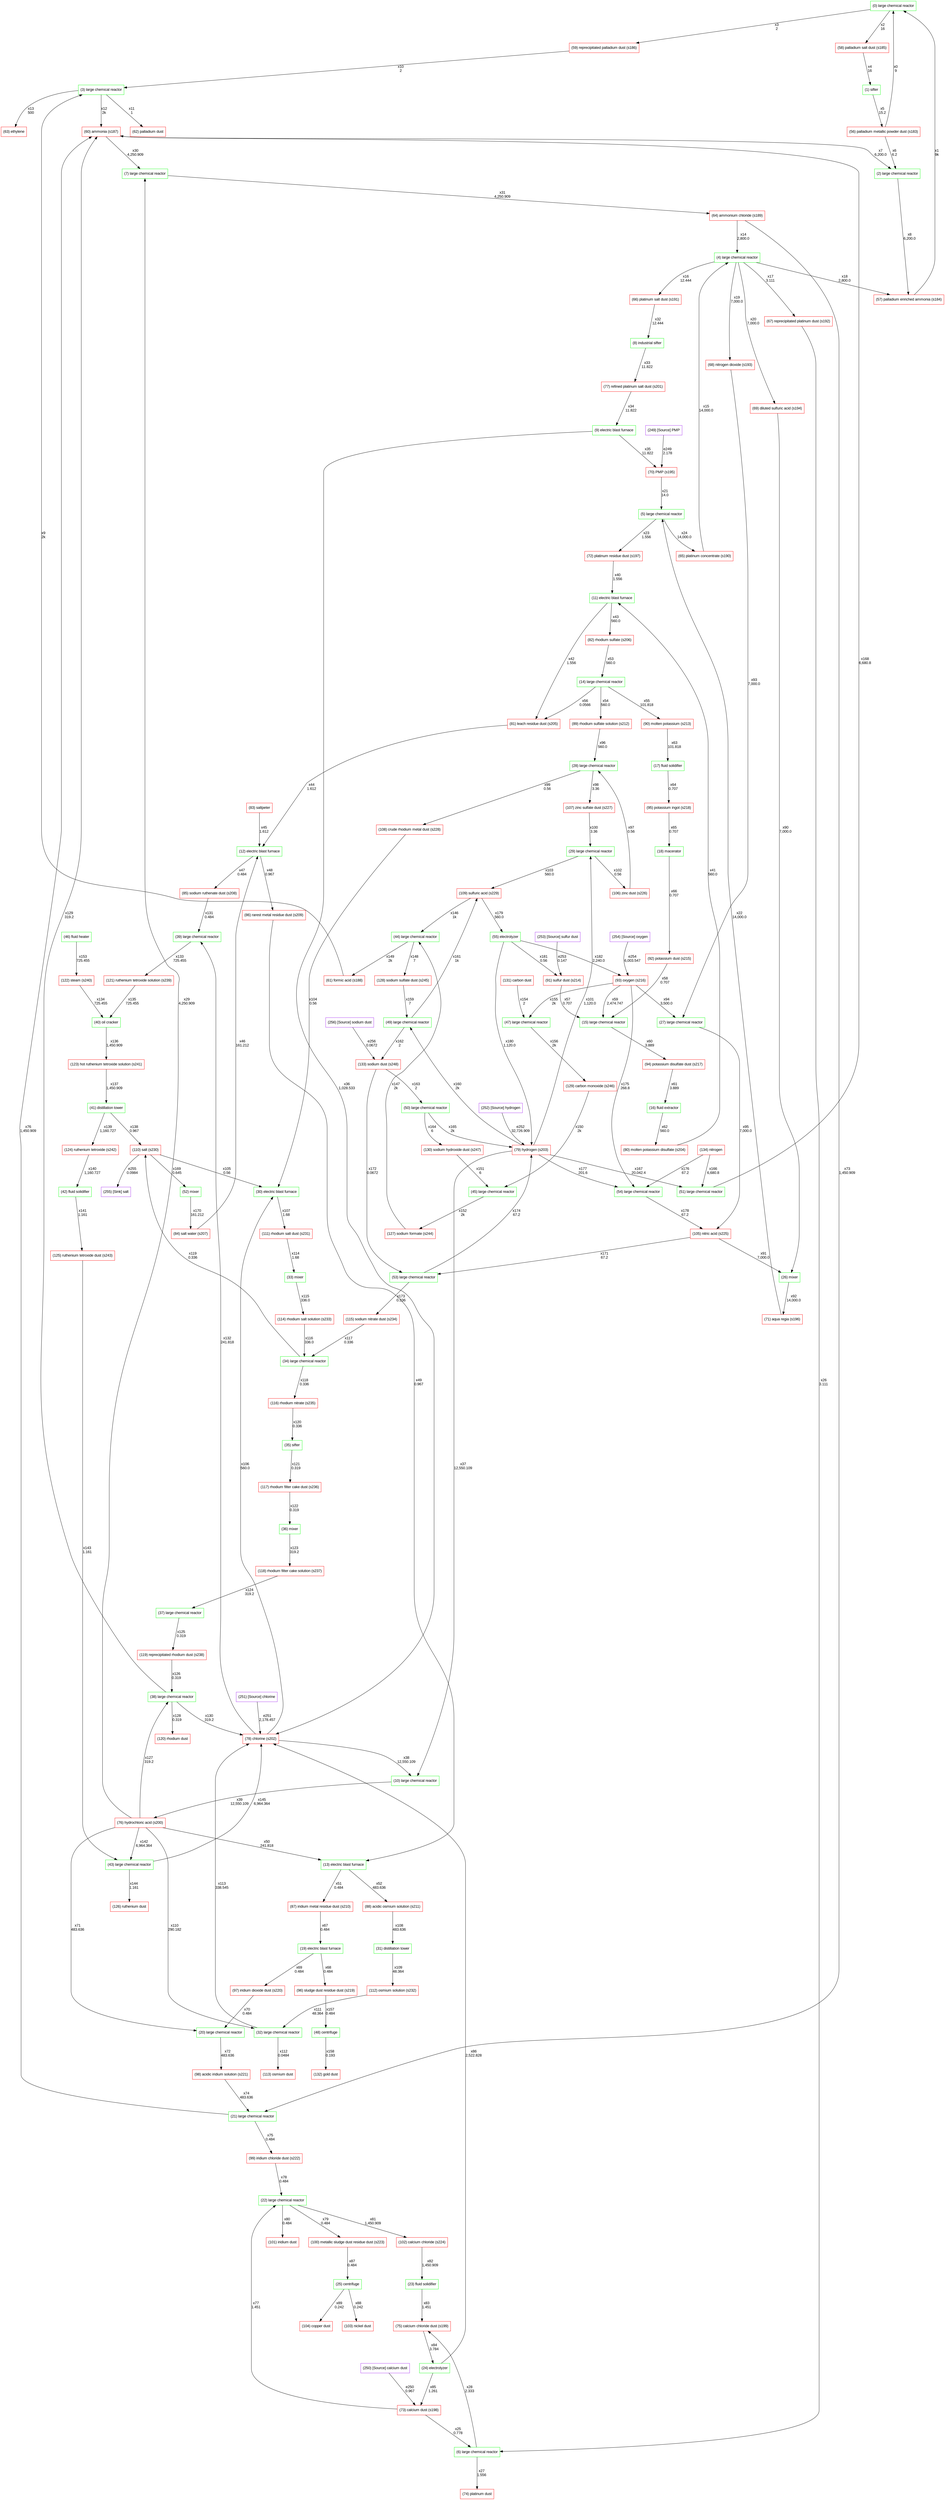 digraph "" {
	graph [newrank=true,
		nodesep=0.5,
		rankdir=TB,
		ranksep=1.25,
		splines=spline,
		"strict"=false
	];
	node [label="\N"];
	0	[color=green,
		fontname=arial,
		label="(0) large chemical reactor",
		shape=box];
	58	[color=red,
		fontname=arial,
		label="(58) palladium salt dust (s185)",
		shape=box];
	0 -> 58	[key=0,
		fontname=arial,
		label="x2
16",
		object="EdgeData(name='palladium salt dust', base_quant=-1)"];
	59	[color=red,
		fontname=arial,
		label="(59) reprecipitated palladium dust (s186)",
		shape=box];
	0 -> 59	[key=0,
		fontname=arial,
		label="x3
2",
		object="EdgeData(name='reprecipitated palladium dust', base_quant=-1)"];
	1	[color=green,
		fontname=arial,
		label="(1) sifter",
		shape=box];
	56	[color=red,
		fontname=arial,
		label="(56) palladium metallic powder dust (s183)",
		shape=box];
	1 -> 56	[key=0,
		fontname=arial,
		label="x5
15.2",
		object="EdgeData(name='palladium metallic powder dust', base_quant=-1)"];
	2	[color=green,
		fontname=arial,
		label="(2) large chemical reactor",
		shape=box];
	57	[color=red,
		fontname=arial,
		label="(57) palladium enriched ammonia (s184)",
		shape=box];
	2 -> 57	[key=0,
		fontname=arial,
		label="x8
6,200.0",
		object="EdgeData(name='palladium enriched ammonia', base_quant=-1)"];
	3	[color=green,
		fontname=arial,
		label="(3) large chemical reactor",
		shape=box];
	60	[color=red,
		fontname=arial,
		label="(60) ammonia (s187)",
		shape=box];
	3 -> 60	[key=0,
		fontname=arial,
		label="x12
2k",
		object="EdgeData(name='ammonia', base_quant=-1)"];
	62	[color=red,
		fontname=arial,
		label="(62) palladium dust",
		shape=box];
	3 -> 62	[key=0,
		fontname=arial,
		label="x11
1",
		object="EdgeData(name='palladium dust', base_quant=-1)"];
	63	[color=red,
		fontname=arial,
		label="(63) ethylene",
		shape=box];
	3 -> 63	[key=0,
		fontname=arial,
		label="x13
500",
		object="EdgeData(name='ethylene', base_quant=-1)"];
	4	[color=green,
		fontname=arial,
		label="(4) large chemical reactor",
		shape=box];
	4 -> 57	[key=0,
		fontname=arial,
		label="x18
2,800.0",
		object="EdgeData(name='palladium enriched ammonia', base_quant=-1)"];
	66	[color=red,
		fontname=arial,
		label="(66) platinum salt dust (s191)",
		shape=box];
	4 -> 66	[key=0,
		fontname=arial,
		label="x16
12.444",
		object="EdgeData(name='platinum salt dust', base_quant=-1)"];
	67	[color=red,
		fontname=arial,
		label="(67) reprecipitated platinum dust (s192)",
		shape=box];
	4 -> 67	[key=0,
		fontname=arial,
		label="x17
3.111",
		object="EdgeData(name='reprecipitated platinum dust', base_quant=-1)"];
	68	[color=red,
		fontname=arial,
		label="(68) nitrogen dioxide (s193)",
		shape=box];
	4 -> 68	[key=0,
		fontname=arial,
		label="x19
7,000.0",
		object="EdgeData(name='nitrogen dioxide', base_quant=-1)"];
	69	[color=red,
		fontname=arial,
		label="(69) diluted sulfuric acid (s194)",
		shape=box];
	4 -> 69	[key=0,
		fontname=arial,
		label="x20
7,000.0",
		object="EdgeData(name='diluted sulfuric acid', base_quant=-1)"];
	5	[color=green,
		fontname=arial,
		label="(5) large chemical reactor",
		shape=box];
	65	[color=red,
		fontname=arial,
		label="(65) platinum concentrate (s190)",
		shape=box];
	5 -> 65	[key=0,
		fontname=arial,
		label="x24
14,000.0",
		object="EdgeData(name='platinum concentrate', base_quant=-1)"];
	72	[color=red,
		fontname=arial,
		label="(72) platinum residue dust (s197)",
		shape=box];
	5 -> 72	[key=0,
		fontname=arial,
		label="x23
1.556",
		object="EdgeData(name='platinum residue dust', base_quant=-1)"];
	6	[color=green,
		fontname=arial,
		label="(6) large chemical reactor",
		shape=box];
	74	[color=red,
		fontname=arial,
		label="(74) platinum dust",
		shape=box];
	6 -> 74	[key=0,
		fontname=arial,
		label="x27
1.556",
		object="EdgeData(name='platinum dust', base_quant=-1)"];
	75	[color=red,
		fontname=arial,
		label="(75) calcium chloride dust (s199)",
		shape=box];
	6 -> 75	[key=0,
		fontname=arial,
		label="x28
2.333",
		object="EdgeData(name='calcium chloride dust', base_quant=-1)"];
	7	[color=green,
		fontname=arial,
		label="(7) large chemical reactor",
		shape=box];
	64	[color=red,
		fontname=arial,
		label="(64) ammonium chloride (s189)",
		shape=box];
	7 -> 64	[key=0,
		fontname=arial,
		label="x31
4,250.909",
		object="EdgeData(name='ammonium chloride', base_quant=-1)"];
	8	[color=green,
		fontname=arial,
		label="(8) industrial sifter",
		shape=box];
	77	[color=red,
		fontname=arial,
		label="(77) refined platinum salt dust (s201)",
		shape=box];
	8 -> 77	[key=0,
		fontname=arial,
		label="x33
11.822",
		object="EdgeData(name='refined platinum salt dust', base_quant=-1)"];
	9	[color=green,
		fontname=arial,
		label="(9) electric blast furnace",
		shape=box];
	70	[color=red,
		fontname=arial,
		label="(70) PMP (s195)",
		shape=box];
	9 -> 70	[key=0,
		fontname=arial,
		label="x35
11.822",
		object="EdgeData(name='PMP', base_quant=-1)"];
	78	[color=red,
		fontname=arial,
		label="(78) chlorine (s202)",
		shape=box];
	9 -> 78	[key=0,
		fontname=arial,
		label="x36
1,028.533",
		object="EdgeData(name='chlorine', base_quant=-1)"];
	10	[color=green,
		fontname=arial,
		label="(10) large chemical reactor",
		shape=box];
	76	[color=red,
		fontname=arial,
		label="(76) hydrochloric acid (s200)",
		shape=box];
	10 -> 76	[key=0,
		fontname=arial,
		label="x39
12,550.109",
		object="EdgeData(name='hydrochloric acid', base_quant=-1)"];
	11	[color=green,
		fontname=arial,
		label="(11) electric blast furnace",
		shape=box];
	81	[color=red,
		fontname=arial,
		label="(81) leach residue dust (s205)",
		shape=box];
	11 -> 81	[key=0,
		fontname=arial,
		label="x42
1.556",
		object="EdgeData(name='leach residue dust', base_quant=-1)"];
	82	[color=red,
		fontname=arial,
		label="(82) rhodium sulfate (s206)",
		shape=box];
	11 -> 82	[key=0,
		fontname=arial,
		label="x43
560.0",
		object="EdgeData(name='rhodium sulfate', base_quant=-1)"];
	12	[color=green,
		fontname=arial,
		label="(12) electric blast furnace",
		shape=box];
	85	[color=red,
		fontname=arial,
		label="(85) sodium ruthenate dust (s208)",
		shape=box];
	12 -> 85	[key=0,
		fontname=arial,
		label="x47
0.484",
		object="EdgeData(name='sodium ruthenate dust', base_quant=-1)"];
	86	[color=red,
		fontname=arial,
		label="(86) rarest metal residue dust (s209)",
		shape=box];
	12 -> 86	[key=0,
		fontname=arial,
		label="x48
0.967",
		object="EdgeData(name='rarest metal residue dust', base_quant=-1)"];
	13	[color=green,
		fontname=arial,
		label="(13) electric blast furnace",
		shape=box];
	87	[color=red,
		fontname=arial,
		label="(87) iridium metal residue dust (s210)",
		shape=box];
	13 -> 87	[key=0,
		fontname=arial,
		label="x51
0.484",
		object="EdgeData(name='iridium metal residue dust', base_quant=-1)"];
	88	[color=red,
		fontname=arial,
		label="(88) acidic osmium solution (s211)",
		shape=box];
	13 -> 88	[key=0,
		fontname=arial,
		label="x52
483.636",
		object="EdgeData(name='acidic osmium solution', base_quant=-1)"];
	14	[color=green,
		fontname=arial,
		label="(14) large chemical reactor",
		shape=box];
	14 -> 81	[key=0,
		fontname=arial,
		label="x56
0.0566",
		object="EdgeData(name='leach residue dust', base_quant=-1)"];
	89	[color=red,
		fontname=arial,
		label="(89) rhodium sulfate solution (s212)",
		shape=box];
	14 -> 89	[key=0,
		fontname=arial,
		label="x54
560.0",
		object="EdgeData(name='rhodium sulfate solution', base_quant=-1)"];
	90	[color=red,
		fontname=arial,
		label="(90) molten potassium (s213)",
		shape=box];
	14 -> 90	[key=0,
		fontname=arial,
		label="x55
101.818",
		object="EdgeData(name='molten potassium', base_quant=-1)"];
	15	[color=green,
		fontname=arial,
		label="(15) large chemical reactor",
		shape=box];
	94	[color=red,
		fontname=arial,
		label="(94) potassium disulfate dust (s217)",
		shape=box];
	15 -> 94	[key=0,
		fontname=arial,
		label="x60
3.889",
		object="EdgeData(name='potassium disulfate dust', base_quant=-1)"];
	16	[color=green,
		fontname=arial,
		label="(16) fluid extractor",
		shape=box];
	80	[color=red,
		fontname=arial,
		label="(80) molten potassium disulfate (s204)",
		shape=box];
	16 -> 80	[key=0,
		fontname=arial,
		label="x62
560.0",
		object="EdgeData(name='molten potassium disulfate', base_quant=-1)"];
	17	[color=green,
		fontname=arial,
		label="(17) fluid solidifier",
		shape=box];
	95	[color=red,
		fontname=arial,
		label="(95) potassium ingot (s218)",
		shape=box];
	17 -> 95	[key=0,
		fontname=arial,
		label="x64
0.707",
		object="EdgeData(name='potassium ingot', base_quant=-1)"];
	18	[color=green,
		fontname=arial,
		label="(18) macerator",
		shape=box];
	92	[color=red,
		fontname=arial,
		label="(92) potassium dust (s215)",
		shape=box];
	18 -> 92	[key=0,
		fontname=arial,
		label="x66
0.707",
		object="EdgeData(name='potassium dust', base_quant=-1)"];
	19	[color=green,
		fontname=arial,
		label="(19) electric blast furnace",
		shape=box];
	96	[color=red,
		fontname=arial,
		label="(96) sludge dust residue dust (s219)",
		shape=box];
	19 -> 96	[key=0,
		fontname=arial,
		label="x68
0.484",
		object="EdgeData(name='sludge dust residue dust', base_quant=-1)"];
	97	[color=red,
		fontname=arial,
		label="(97) iridium dioxide dust (s220)",
		shape=box];
	19 -> 97	[key=0,
		fontname=arial,
		label="x69
0.484",
		object="EdgeData(name='iridium dioxide dust', base_quant=-1)"];
	20	[color=green,
		fontname=arial,
		label="(20) large chemical reactor",
		shape=box];
	98	[color=red,
		fontname=arial,
		label="(98) acidic iridium solution (s221)",
		shape=box];
	20 -> 98	[key=0,
		fontname=arial,
		label="x72
483.636",
		object="EdgeData(name='acidic iridium solution', base_quant=-1)"];
	21	[color=green,
		fontname=arial,
		label="(21) large chemical reactor",
		shape=box];
	21 -> 60	[key=0,
		fontname=arial,
		label="x76
1,450.909",
		object="EdgeData(name='ammonia', base_quant=-1)"];
	99	[color=red,
		fontname=arial,
		label="(99) iridium chloride dust (s222)",
		shape=box];
	21 -> 99	[key=0,
		fontname=arial,
		label="x75
0.484",
		object="EdgeData(name='iridium chloride dust', base_quant=-1)"];
	22	[color=green,
		fontname=arial,
		label="(22) large chemical reactor",
		shape=box];
	100	[color=red,
		fontname=arial,
		label="(100) metallic sludge dust residue dust (s223)",
		shape=box];
	22 -> 100	[key=0,
		fontname=arial,
		label="x79
0.484",
		object="EdgeData(name='metallic sludge dust residue dust', base_quant=-1)"];
	101	[color=red,
		fontname=arial,
		label="(101) iridium dust",
		shape=box];
	22 -> 101	[key=0,
		fontname=arial,
		label="x80
0.484",
		object="EdgeData(name='iridium dust', base_quant=-1)"];
	102	[color=red,
		fontname=arial,
		label="(102) calcium chloride (s224)",
		shape=box];
	22 -> 102	[key=0,
		fontname=arial,
		label="x81
1,450.909",
		object="EdgeData(name='calcium chloride', base_quant=-1)"];
	23	[color=green,
		fontname=arial,
		label="(23) fluid solidifier",
		shape=box];
	23 -> 75	[key=0,
		fontname=arial,
		label="x83
1.451",
		object="EdgeData(name='calcium chloride dust', base_quant=-1)"];
	24	[color=green,
		fontname=arial,
		label="(24) electrolyzer",
		shape=box];
	73	[color=red,
		fontname=arial,
		label="(73) calcium dust (s198)",
		shape=box];
	24 -> 73	[key=0,
		fontname=arial,
		label="x85
1.261",
		object="EdgeData(name='calcium dust', base_quant=-1)"];
	24 -> 78	[key=0,
		fontname=arial,
		label="x86
2,522.828",
		object="EdgeData(name='chlorine', base_quant=-1)"];
	25	[color=green,
		fontname=arial,
		label="(25) centrifuge",
		shape=box];
	103	[color=red,
		fontname=arial,
		label="(103) nickel dust",
		shape=box];
	25 -> 103	[key=0,
		fontname=arial,
		label="x88
0.242",
		object="EdgeData(name='nickel dust', base_quant=-1)"];
	104	[color=red,
		fontname=arial,
		label="(104) copper dust",
		shape=box];
	25 -> 104	[key=0,
		fontname=arial,
		label="x89
0.242",
		object="EdgeData(name='copper dust', base_quant=-1)"];
	26	[color=green,
		fontname=arial,
		label="(26) mixer",
		shape=box];
	71	[color=red,
		fontname=arial,
		label="(71) aqua regia (s196)",
		shape=box];
	26 -> 71	[key=0,
		fontname=arial,
		label="x92
14,000.0",
		object="EdgeData(name='aqua regia', base_quant=-1)"];
	27	[color=green,
		fontname=arial,
		label="(27) large chemical reactor",
		shape=box];
	105	[color=red,
		fontname=arial,
		label="(105) nitric acid (s225)",
		shape=box];
	27 -> 105	[key=0,
		fontname=arial,
		label="x95
7,000.0",
		object="EdgeData(name='nitric acid', base_quant=-1)"];
	28	[color=green,
		fontname=arial,
		label="(28) large chemical reactor",
		shape=box];
	107	[color=red,
		fontname=arial,
		label="(107) zinc sulfate dust (s227)",
		shape=box];
	28 -> 107	[key=0,
		fontname=arial,
		label="x98
3.36",
		object="EdgeData(name='zinc sulfate dust', base_quant=-1)"];
	108	[color=red,
		fontname=arial,
		label="(108) crude rhodium metal dust (s228)",
		shape=box];
	28 -> 108	[key=0,
		fontname=arial,
		label="x99
0.56",
		object="EdgeData(name='crude rhodium metal dust', base_quant=-1)"];
	29	[color=green,
		fontname=arial,
		label="(29) large chemical reactor",
		shape=box];
	106	[color=red,
		fontname=arial,
		label="(106) zinc dust (s226)",
		shape=box];
	29 -> 106	[key=0,
		fontname=arial,
		label="x102
0.56",
		object="EdgeData(name='zinc dust', base_quant=-1)"];
	109	[color=red,
		fontname=arial,
		label="(109) sulfuric acid (s229)",
		shape=box];
	29 -> 109	[key=0,
		fontname=arial,
		label="x103
560.0",
		object="EdgeData(name='sulfuric acid', base_quant=-1)"];
	30	[color=green,
		fontname=arial,
		label="(30) electric blast furnace",
		shape=box];
	111	[color=red,
		fontname=arial,
		label="(111) rhodium salt dust (s231)",
		shape=box];
	30 -> 111	[key=0,
		fontname=arial,
		label="x107
1.68",
		object="EdgeData(name='rhodium salt dust', base_quant=-1)"];
	31	[color=green,
		fontname=arial,
		label="(31) distillation tower",
		shape=box];
	112	[color=red,
		fontname=arial,
		label="(112) osmium solution (s232)",
		shape=box];
	31 -> 112	[key=0,
		fontname=arial,
		label="x109
48.364",
		object="EdgeData(name='osmium solution', base_quant=-1)"];
	32	[color=green,
		fontname=arial,
		label="(32) large chemical reactor",
		shape=box];
	32 -> 78	[key=0,
		fontname=arial,
		label="x113
338.545",
		object="EdgeData(name='chlorine', base_quant=-1)"];
	113	[color=red,
		fontname=arial,
		label="(113) osmium dust",
		shape=box];
	32 -> 113	[key=0,
		fontname=arial,
		label="x112
0.0484",
		object="EdgeData(name='osmium dust', base_quant=-1)"];
	33	[color=green,
		fontname=arial,
		label="(33) mixer",
		shape=box];
	114	[color=red,
		fontname=arial,
		label="(114) rhodium salt solution (s233)",
		shape=box];
	33 -> 114	[key=0,
		fontname=arial,
		label="x115
336.0",
		object="EdgeData(name='rhodium salt solution', base_quant=-1)"];
	34	[color=green,
		fontname=arial,
		label="(34) large chemical reactor",
		shape=box];
	110	[color=red,
		fontname=arial,
		label="(110) salt (s230)",
		shape=box];
	34 -> 110	[key=0,
		fontname=arial,
		label="x119
0.336",
		object="EdgeData(name='salt', base_quant=-1)"];
	116	[color=red,
		fontname=arial,
		label="(116) rhodium nitrate (s235)",
		shape=box];
	34 -> 116	[key=0,
		fontname=arial,
		label="x118
0.336",
		object="EdgeData(name='rhodium nitrate', base_quant=-1)"];
	35	[color=green,
		fontname=arial,
		label="(35) sifter",
		shape=box];
	117	[color=red,
		fontname=arial,
		label="(117) rhodium filter cake dust (s236)",
		shape=box];
	35 -> 117	[key=0,
		fontname=arial,
		label="x121
0.319",
		object="EdgeData(name='rhodium filter cake dust', base_quant=-1)"];
	36	[color=green,
		fontname=arial,
		label="(36) mixer",
		shape=box];
	118	[color=red,
		fontname=arial,
		label="(118) rhodium filter cake solution (s237)",
		shape=box];
	36 -> 118	[key=0,
		fontname=arial,
		label="x123
319.2",
		object="EdgeData(name='rhodium filter cake solution', base_quant=-1)"];
	37	[color=green,
		fontname=arial,
		label="(37) large chemical reactor",
		shape=box];
	119	[color=red,
		fontname=arial,
		label="(119) reprecipitated rhodium dust (s238)",
		shape=box];
	37 -> 119	[key=0,
		fontname=arial,
		label="x125
0.319",
		object="EdgeData(name='reprecipitated rhodium dust', base_quant=-1)"];
	38	[color=green,
		fontname=arial,
		label="(38) large chemical reactor",
		shape=box];
	38 -> 60	[key=0,
		fontname=arial,
		label="x129
319.2",
		object="EdgeData(name='ammonia', base_quant=-1)"];
	38 -> 78	[key=0,
		fontname=arial,
		label="x130
319.2",
		object="EdgeData(name='chlorine', base_quant=-1)"];
	120	[color=red,
		fontname=arial,
		label="(120) rhodium dust",
		shape=box];
	38 -> 120	[key=0,
		fontname=arial,
		label="x128
0.319",
		object="EdgeData(name='rhodium dust', base_quant=-1)"];
	39	[color=green,
		fontname=arial,
		label="(39) large chemical reactor",
		shape=box];
	121	[color=red,
		fontname=arial,
		label="(121) ruthenium tetroxide solution (s239)",
		shape=box];
	39 -> 121	[key=0,
		fontname=arial,
		label="x133
725.455",
		object="EdgeData(name='ruthenium tetroxide solution', base_quant=-1)"];
	40	[color=green,
		fontname=arial,
		label="(40) oil cracker",
		shape=box];
	123	[color=red,
		fontname=arial,
		label="(123) hot ruthenium tetroxide solution (s241)",
		shape=box];
	40 -> 123	[key=0,
		fontname=arial,
		label="x136
1,450.909",
		object="EdgeData(name='hot ruthenium tetroxide solution', base_quant=-1)"];
	41	[color=green,
		fontname=arial,
		label="(41) distillation tower",
		shape=box];
	41 -> 110	[key=0,
		fontname=arial,
		label="x138
0.967",
		object="EdgeData(name='salt', base_quant=-1)"];
	124	[color=red,
		fontname=arial,
		label="(124) ruthenium tetroxide (s242)",
		shape=box];
	41 -> 124	[key=0,
		fontname=arial,
		label="x139
1,160.727",
		object="EdgeData(name='ruthenium tetroxide', base_quant=-1)"];
	42	[color=green,
		fontname=arial,
		label="(42) fluid solidifier",
		shape=box];
	125	[color=red,
		fontname=arial,
		label="(125) ruthenium tetroxide dust (s243)",
		shape=box];
	42 -> 125	[key=0,
		fontname=arial,
		label="x141
1.161",
		object="EdgeData(name='ruthenium tetroxide dust', base_quant=-1)"];
	43	[color=green,
		fontname=arial,
		label="(43) large chemical reactor",
		shape=box];
	43 -> 78	[key=0,
		fontname=arial,
		label="x145
6,964.364",
		object="EdgeData(name='chlorine', base_quant=-1)"];
	126	[color=red,
		fontname=arial,
		label="(126) ruthenium dust",
		shape=box];
	43 -> 126	[key=0,
		fontname=arial,
		label="x144
1.161",
		object="EdgeData(name='ruthenium dust', base_quant=-1)"];
	44	[color=green,
		fontname=arial,
		label="(44) large chemical reactor",
		shape=box];
	61	[color=red,
		fontname=arial,
		label="(61) formic acid (s188)",
		shape=box];
	44 -> 61	[key=0,
		fontname=arial,
		label="x149
2k",
		object="EdgeData(name='formic acid', base_quant=-1)"];
	128	[color=red,
		fontname=arial,
		label="(128) sodium sulfate dust (s245)",
		shape=box];
	44 -> 128	[key=0,
		fontname=arial,
		label="x148
7",
		object="EdgeData(name='sodium sulfate dust', base_quant=-1)"];
	45	[color=green,
		fontname=arial,
		label="(45) large chemical reactor",
		shape=box];
	127	[color=red,
		fontname=arial,
		label="(127) sodium formate (s244)",
		shape=box];
	45 -> 127	[key=0,
		fontname=arial,
		label="x152
2k",
		object="EdgeData(name='sodium formate', base_quant=-1)"];
	46	[color=green,
		fontname=arial,
		label="(46) fluid heater",
		shape=box];
	122	[color=red,
		fontname=arial,
		label="(122) steam (s240)",
		shape=box];
	46 -> 122	[key=0,
		fontname=arial,
		label="x153
725.455",
		object="EdgeData(name='steam', base_quant=-1)"];
	47	[color=green,
		fontname=arial,
		label="(47) large chemical reactor",
		shape=box];
	129	[color=red,
		fontname=arial,
		label="(129) carbon monoxide (s246)",
		shape=box];
	47 -> 129	[key=0,
		fontname=arial,
		label="x156
2k",
		object="EdgeData(name='carbon monoxide', base_quant=-1)"];
	48	[color=green,
		fontname=arial,
		label="(48) centrifuge",
		shape=box];
	132	[color=red,
		fontname=arial,
		label="(132) gold dust",
		shape=box];
	48 -> 132	[key=0,
		fontname=arial,
		label="x158
0.193",
		object="EdgeData(name='gold dust', base_quant=-1)"];
	49	[color=green,
		fontname=arial,
		label="(49) large chemical reactor",
		shape=box];
	49 -> 109	[key=0,
		fontname=arial,
		label="x161
1k",
		object="EdgeData(name='sulfuric acid', base_quant=-1)"];
	133	[color=red,
		fontname=arial,
		label="(133) sodium dust (s248)",
		shape=box];
	49 -> 133	[key=0,
		fontname=arial,
		label="x162
2",
		object="EdgeData(name='sodium dust', base_quant=-1)"];
	50	[color=green,
		fontname=arial,
		label="(50) large chemical reactor",
		shape=box];
	79	[color=red,
		fontname=arial,
		label="(79) hydrogen (s203)",
		shape=box];
	50 -> 79	[key=0,
		fontname=arial,
		label="x165
2k",
		object="EdgeData(name='hydrogen', base_quant=-1)"];
	130	[color=red,
		fontname=arial,
		label="(130) sodium hydroxide dust (s247)",
		shape=box];
	50 -> 130	[key=0,
		fontname=arial,
		label="x164
6",
		object="EdgeData(name='sodium hydroxide dust', base_quant=-1)"];
	51	[color=green,
		fontname=arial,
		label="(51) large chemical reactor",
		shape=box];
	51 -> 60	[key=0,
		fontname=arial,
		label="x168
6,680.8",
		object="EdgeData(name='ammonia', base_quant=-1)"];
	52	[color=green,
		fontname=arial,
		label="(52) mixer",
		shape=box];
	84	[color=red,
		fontname=arial,
		label="(84) salt water (s207)",
		shape=box];
	52 -> 84	[key=0,
		fontname=arial,
		label="x170
161.212",
		object="EdgeData(name='salt water', base_quant=-1)"];
	53	[color=green,
		fontname=arial,
		label="(53) large chemical reactor",
		shape=box];
	53 -> 79	[key=0,
		fontname=arial,
		label="x174
67.2",
		object="EdgeData(name='hydrogen', base_quant=-1)"];
	115	[color=red,
		fontname=arial,
		label="(115) sodium nitrate dust (s234)",
		shape=box];
	53 -> 115	[key=0,
		fontname=arial,
		label="x173
0.336",
		object="EdgeData(name='sodium nitrate dust', base_quant=-1)"];
	54	[color=green,
		fontname=arial,
		label="(54) large chemical reactor",
		shape=box];
	54 -> 105	[key=0,
		fontname=arial,
		label="x178
67.2",
		object="EdgeData(name='nitric acid', base_quant=-1)"];
	55	[color=green,
		fontname=arial,
		label="(55) electrolyzer",
		shape=box];
	55 -> 79	[key=0,
		fontname=arial,
		label="x180
1,120.0",
		object="EdgeData(name='hydrogen', base_quant=-1)"];
	91	[color=red,
		fontname=arial,
		label="(91) sulfur dust (s214)",
		shape=box];
	55 -> 91	[key=0,
		fontname=arial,
		label="x181
0.56",
		object="EdgeData(name='sulfur dust', base_quant=-1)"];
	93	[color=red,
		fontname=arial,
		label="(93) oxygen (s216)",
		shape=box];
	55 -> 93	[key=0,
		fontname=arial,
		label="x182
2,240.0",
		object="EdgeData(name='oxygen', base_quant=-1)"];
	56 -> 0	[key=0,
		fontname=arial,
		label="x0
9",
		object="EdgeData(name='palladium metallic powder dust', base_quant=-1)"];
	56 -> 2	[key=0,
		fontname=arial,
		label="x6
6.2",
		object="EdgeData(name='palladium metallic powder dust', base_quant=-1)"];
	57 -> 0	[key=0,
		fontname=arial,
		label="x1
9k",
		object="EdgeData(name='palladium enriched ammonia', base_quant=-1)"];
	58 -> 1	[key=0,
		fontname=arial,
		label="x4
16",
		object="EdgeData(name='palladium salt dust', base_quant=-1)"];
	59 -> 3	[key=0,
		fontname=arial,
		label="x10
2",
		object="EdgeData(name='reprecipitated palladium dust', base_quant=-1)"];
	60 -> 2	[key=0,
		fontname=arial,
		label="x7
6,200.0",
		object="EdgeData(name='ammonia', base_quant=-1)"];
	60 -> 7	[key=0,
		fontname=arial,
		label="x30
4,250.909",
		object="EdgeData(name='ammonia', base_quant=-1)"];
	61 -> 3	[key=0,
		fontname=arial,
		label="x9
2k",
		object="EdgeData(name='formic acid', base_quant=-1)"];
	64 -> 4	[key=0,
		fontname=arial,
		label="x14
2,800.0",
		object="EdgeData(name='ammonium chloride', base_quant=-1)"];
	64 -> 21	[key=0,
		fontname=arial,
		label="x73
1,450.909",
		object="EdgeData(name='ammonium chloride', base_quant=-1)"];
	65 -> 4	[key=0,
		fontname=arial,
		label="x15
14,000.0",
		object="EdgeData(name='platinum concentrate', base_quant=-1)"];
	66 -> 8	[key=0,
		fontname=arial,
		label="x32
12.444",
		object="EdgeData(name='platinum salt dust', base_quant=-1)"];
	67 -> 6	[key=0,
		fontname=arial,
		label="x26
3.111",
		object="EdgeData(name='reprecipitated platinum dust', base_quant=-1)"];
	68 -> 27	[key=0,
		fontname=arial,
		label="x93
7,000.0",
		object="EdgeData(name='nitrogen dioxide', base_quant=-1)"];
	69 -> 26	[key=0,
		fontname=arial,
		label="x90
7,000.0",
		object="EdgeData(name='diluted sulfuric acid', base_quant=-1)"];
	70 -> 5	[key=0,
		fontname=arial,
		label="x21
14.0",
		object="EdgeData(name='PMP', base_quant=-1)"];
	71 -> 5	[key=0,
		fontname=arial,
		label="x22
14,000.0",
		object="EdgeData(name='aqua regia', base_quant=-1)"];
	72 -> 11	[key=0,
		fontname=arial,
		label="x40
1.556",
		object="EdgeData(name='platinum residue dust', base_quant=-1)"];
	73 -> 6	[key=0,
		fontname=arial,
		label="x25
0.778",
		object="EdgeData(name='calcium dust', base_quant=-1)"];
	73 -> 22	[key=0,
		fontname=arial,
		label="x77
1.451",
		object="EdgeData(name='calcium dust', base_quant=-1)"];
	75 -> 24	[key=0,
		fontname=arial,
		label="x84
3.784",
		object="EdgeData(name='calcium chloride dust', base_quant=-1)"];
	76 -> 7	[key=0,
		fontname=arial,
		label="x29
4,250.909",
		object="EdgeData(name='hydrochloric acid', base_quant=-1)"];
	76 -> 13	[key=0,
		fontname=arial,
		label="x50
241.818",
		object="EdgeData(name='hydrochloric acid', base_quant=-1)"];
	76 -> 20	[key=0,
		fontname=arial,
		label="x71
483.636",
		object="EdgeData(name='hydrochloric acid', base_quant=-1)"];
	76 -> 32	[key=0,
		fontname=arial,
		label="x110
290.182",
		object="EdgeData(name='hydrochloric acid', base_quant=-1)"];
	76 -> 38	[key=0,
		fontname=arial,
		label="x127
319.2",
		object="EdgeData(name='hydrochloric acid', base_quant=-1)"];
	76 -> 43	[key=0,
		fontname=arial,
		label="x142
6,964.364",
		object="EdgeData(name='hydrochloric acid', base_quant=-1)"];
	77 -> 9	[key=0,
		fontname=arial,
		label="x34
11.822",
		object="EdgeData(name='refined platinum salt dust', base_quant=-1)"];
	78 -> 10	[key=0,
		fontname=arial,
		label="x38
12,550.109",
		object="EdgeData(name='chlorine', base_quant=-1)"];
	78 -> 30	[key=0,
		fontname=arial,
		label="x106
560.0",
		object="EdgeData(name='chlorine', base_quant=-1)"];
	78 -> 39	[key=0,
		fontname=arial,
		label="x132
241.818",
		object="EdgeData(name='chlorine', base_quant=-1)"];
	79 -> 10	[key=0,
		fontname=arial,
		label="x37
12,550.109",
		object="EdgeData(name='hydrogen', base_quant=-1)"];
	79 -> 29	[key=0,
		fontname=arial,
		label="x101
1,120.0",
		object="EdgeData(name='hydrogen', base_quant=-1)"];
	79 -> 49	[key=0,
		fontname=arial,
		label="x160
2k",
		object="EdgeData(name='hydrogen', base_quant=-1)"];
	79 -> 51	[key=0,
		fontname=arial,
		label="x167
20,042.4",
		object="EdgeData(name='hydrogen', base_quant=-1)"];
	79 -> 54	[key=0,
		fontname=arial,
		label="x177
201.6",
		object="EdgeData(name='hydrogen', base_quant=-1)"];
	80 -> 11	[key=0,
		fontname=arial,
		label="x41
560.0",
		object="EdgeData(name='molten potassium disulfate', base_quant=-1)"];
	81 -> 12	[key=0,
		fontname=arial,
		label="x44
1.612",
		object="EdgeData(name='leach residue dust', base_quant=-1)"];
	82 -> 14	[key=0,
		fontname=arial,
		label="x53
560.0",
		object="EdgeData(name='rhodium sulfate', base_quant=-1)"];
	83	[color=red,
		fontname=arial,
		label="(83) saltpeter",
		shape=box];
	83 -> 12	[key=0,
		fontname=arial,
		label="x45
1.612",
		object="EdgeData(name='saltpeter', base_quant=-1)"];
	84 -> 12	[key=0,
		fontname=arial,
		label="x46
161.212",
		object="EdgeData(name='salt water', base_quant=-1)"];
	85 -> 39	[key=0,
		fontname=arial,
		label="x131
0.484",
		object="EdgeData(name='sodium ruthenate dust', base_quant=-1)"];
	86 -> 13	[key=0,
		fontname=arial,
		label="x49
0.967",
		object="EdgeData(name='rarest metal residue dust', base_quant=-1)"];
	87 -> 19	[key=0,
		fontname=arial,
		label="x67
0.484",
		object="EdgeData(name='iridium metal residue dust', base_quant=-1)"];
	88 -> 31	[key=0,
		fontname=arial,
		label="x108
483.636",
		object="EdgeData(name='acidic osmium solution', base_quant=-1)"];
	89 -> 28	[key=0,
		fontname=arial,
		label="x96
560.0",
		object="EdgeData(name='rhodium sulfate solution', base_quant=-1)"];
	90 -> 17	[key=0,
		fontname=arial,
		label="x63
101.818",
		object="EdgeData(name='molten potassium', base_quant=-1)"];
	91 -> 15	[key=0,
		fontname=arial,
		label="x57
0.707",
		object="EdgeData(name='sulfur dust', base_quant=-1)"];
	92 -> 15	[key=0,
		fontname=arial,
		label="x58
0.707",
		object="EdgeData(name='potassium dust', base_quant=-1)"];
	93 -> 15	[key=0,
		fontname=arial,
		label="x59
2,474.747",
		object="EdgeData(name='oxygen', base_quant=-1)"];
	93 -> 27	[key=0,
		fontname=arial,
		label="x94
3,500.0",
		object="EdgeData(name='oxygen', base_quant=-1)"];
	93 -> 47	[key=0,
		fontname=arial,
		label="x155
2k",
		object="EdgeData(name='oxygen', base_quant=-1)"];
	93 -> 54	[key=0,
		fontname=arial,
		label="x175
268.8",
		object="EdgeData(name='oxygen', base_quant=-1)"];
	94 -> 16	[key=0,
		fontname=arial,
		label="x61
3.889",
		object="EdgeData(name='potassium disulfate dust', base_quant=-1)"];
	95 -> 18	[key=0,
		fontname=arial,
		label="x65
0.707",
		object="EdgeData(name='potassium ingot', base_quant=-1)"];
	96 -> 48	[key=0,
		fontname=arial,
		label="x157
0.484",
		object="EdgeData(name='sludge dust residue dust', base_quant=-1)"];
	97 -> 20	[key=0,
		fontname=arial,
		label="x70
0.484",
		object="EdgeData(name='iridium dioxide dust', base_quant=-1)"];
	98 -> 21	[key=0,
		fontname=arial,
		label="x74
483.636",
		object="EdgeData(name='acidic iridium solution', base_quant=-1)"];
	99 -> 22	[key=0,
		fontname=arial,
		label="x78
0.484",
		object="EdgeData(name='iridium chloride dust', base_quant=-1)"];
	100 -> 25	[key=0,
		fontname=arial,
		label="x87
0.484",
		object="EdgeData(name='metallic sludge dust residue dust', base_quant=-1)"];
	102 -> 23	[key=0,
		fontname=arial,
		label="x82
1,450.909",
		object="EdgeData(name='calcium chloride', base_quant=-1)"];
	105 -> 26	[key=0,
		fontname=arial,
		label="x91
7,000.0",
		object="EdgeData(name='nitric acid', base_quant=-1)"];
	105 -> 53	[key=0,
		fontname=arial,
		label="x171
67.2",
		object="EdgeData(name='nitric acid', base_quant=-1)"];
	106 -> 28	[key=0,
		fontname=arial,
		label="x97
0.56",
		object="EdgeData(name='zinc dust', base_quant=-1)"];
	107 -> 29	[key=0,
		fontname=arial,
		label="x100
3.36",
		object="EdgeData(name='zinc sulfate dust', base_quant=-1)"];
	108 -> 30	[key=0,
		fontname=arial,
		label="x104
0.56",
		object="EdgeData(name='crude rhodium metal dust', base_quant=-1)"];
	109 -> 44	[key=0,
		fontname=arial,
		label="x146
1k",
		object="EdgeData(name='sulfuric acid', base_quant=-1)"];
	109 -> 55	[key=0,
		fontname=arial,
		label="x179
560.0",
		object="EdgeData(name='sulfuric acid', base_quant=-1)"];
	110 -> 30	[key=0,
		fontname=arial,
		label="x105
0.56",
		object="EdgeData(name='salt', base_quant=-1)"];
	110 -> 52	[key=0,
		fontname=arial,
		label="x169
0.645",
		object="EdgeData(name='salt', base_quant=-1)"];
	255	[color=purple,
		fontname=arial,
		label="(255) [Sink] salt",
		shape=box];
	110 -> 255	[key=0,
		fontname=arial,
		label="e255
0.0984",
		object=None];
	111 -> 33	[key=0,
		fontname=arial,
		label="x114
1.68",
		object="EdgeData(name='rhodium salt dust', base_quant=-1)"];
	112 -> 32	[key=0,
		fontname=arial,
		label="x111
48.364",
		object="EdgeData(name='osmium solution', base_quant=-1)"];
	114 -> 34	[key=0,
		fontname=arial,
		label="x116
336.0",
		object="EdgeData(name='rhodium salt solution', base_quant=-1)"];
	115 -> 34	[key=0,
		fontname=arial,
		label="x117
0.336",
		object="EdgeData(name='sodium nitrate dust', base_quant=-1)"];
	116 -> 35	[key=0,
		fontname=arial,
		label="x120
0.336",
		object="EdgeData(name='rhodium nitrate', base_quant=-1)"];
	117 -> 36	[key=0,
		fontname=arial,
		label="x122
0.319",
		object="EdgeData(name='rhodium filter cake dust', base_quant=-1)"];
	118 -> 37	[key=0,
		fontname=arial,
		label="x124
319.2",
		object="EdgeData(name='rhodium filter cake solution', base_quant=-1)"];
	119 -> 38	[key=0,
		fontname=arial,
		label="x126
0.319",
		object="EdgeData(name='reprecipitated rhodium dust', base_quant=-1)"];
	121 -> 40	[key=0,
		fontname=arial,
		label="x135
725.455",
		object="EdgeData(name='ruthenium tetroxide solution', base_quant=-1)"];
	122 -> 40	[key=0,
		fontname=arial,
		label="x134
725.455",
		object="EdgeData(name='steam', base_quant=-1)"];
	123 -> 41	[key=0,
		fontname=arial,
		label="x137
1,450.909",
		object="EdgeData(name='hot ruthenium tetroxide solution', base_quant=-1)"];
	124 -> 42	[key=0,
		fontname=arial,
		label="x140
1,160.727",
		object="EdgeData(name='ruthenium tetroxide', base_quant=-1)"];
	125 -> 43	[key=0,
		fontname=arial,
		label="x143
1.161",
		object="EdgeData(name='ruthenium tetroxide dust', base_quant=-1)"];
	127 -> 44	[key=0,
		fontname=arial,
		label="x147
2k",
		object="EdgeData(name='sodium formate', base_quant=-1)"];
	128 -> 49	[key=0,
		fontname=arial,
		label="x159
7",
		object="EdgeData(name='sodium sulfate dust', base_quant=-1)"];
	129 -> 45	[key=0,
		fontname=arial,
		label="x150
2k",
		object="EdgeData(name='carbon monoxide', base_quant=-1)"];
	130 -> 45	[key=0,
		fontname=arial,
		label="x151
6",
		object="EdgeData(name='sodium hydroxide dust', base_quant=-1)"];
	131	[color=red,
		fontname=arial,
		label="(131) carbon dust",
		shape=box];
	131 -> 47	[key=0,
		fontname=arial,
		label="x154
2",
		object="EdgeData(name='carbon dust', base_quant=-1)"];
	133 -> 50	[key=0,
		fontname=arial,
		label="x163
2",
		object="EdgeData(name='sodium dust', base_quant=-1)"];
	133 -> 53	[key=0,
		fontname=arial,
		label="x172
0.0672",
		object="EdgeData(name='sodium dust', base_quant=-1)"];
	134	[color=red,
		fontname=arial,
		label="(134) nitrogen",
		shape=box];
	134 -> 51	[key=0,
		fontname=arial,
		label="x166
6,680.8",
		object="EdgeData(name='nitrogen', base_quant=-1)"];
	134 -> 54	[key=0,
		fontname=arial,
		label="x176
67.2",
		object="EdgeData(name='nitrogen', base_quant=-1)"];
	249	[color=purple,
		fontname=arial,
		label="(249) [Source] PMP",
		shape=box];
	249 -> 70	[key=0,
		fontname=arial,
		label="e249
2.178",
		object=None];
	250	[color=purple,
		fontname=arial,
		label="(250) [Source] calcium dust",
		shape=box];
	250 -> 73	[key=0,
		fontname=arial,
		label="e250
0.967",
		object=None];
	251	[color=purple,
		fontname=arial,
		label="(251) [Source] chlorine",
		shape=box];
	251 -> 78	[key=0,
		fontname=arial,
		label="e251
2,178.457",
		object=None];
	252	[color=purple,
		fontname=arial,
		label="(252) [Source] hydrogen",
		shape=box];
	252 -> 79	[key=0,
		fontname=arial,
		label="e252
32,726.909",
		object=None];
	253	[color=purple,
		fontname=arial,
		label="(253) [Source] sulfur dust",
		shape=box];
	253 -> 91	[key=0,
		fontname=arial,
		label="e253
0.147",
		object=None];
	254	[color=purple,
		fontname=arial,
		label="(254) [Source] oxygen",
		shape=box];
	254 -> 93	[key=0,
		fontname=arial,
		label="e254
6,003.547",
		object=None];
	256	[color=purple,
		fontname=arial,
		label="(256) [Source] sodium dust",
		shape=box];
	256 -> 133	[key=0,
		fontname=arial,
		label="e256
0.0672",
		object=None];
}
